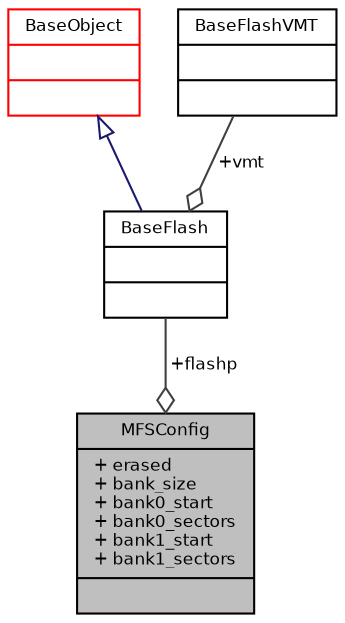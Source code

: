 digraph "MFSConfig"
{
  bgcolor="transparent";
  edge [fontname="Helvetica",fontsize="8",labelfontname="Helvetica",labelfontsize="8"];
  node [fontname="Helvetica",fontsize="8",shape=record];
  Node1 [label="{MFSConfig\n|+ erased\l+ bank_size\l+ bank0_start\l+ bank0_sectors\l+ bank1_start\l+ bank1_sectors\l|}",height=0.2,width=0.4,color="black", fillcolor="grey75", style="filled", fontcolor="black"];
  Node2 -> Node1 [color="grey25",fontsize="8",style="solid",label=" +flashp" ,arrowhead="odiamond",fontname="Helvetica"];
  Node2 [label="{BaseFlash\n||}",height=0.2,width=0.4,color="black",URL="$struct_base_flash.html",tooltip="Base flash class. "];
  Node3 -> Node2 [dir="back",color="midnightblue",fontsize="8",style="solid",arrowtail="onormal",fontname="Helvetica"];
  Node3 [label="{BaseObject\n||}",height=0.2,width=0.4,color="red",URL="$struct_base_object.html",tooltip="Base object class. "];
  Node5 -> Node2 [color="grey25",fontsize="8",style="solid",label=" +vmt" ,arrowhead="odiamond",fontname="Helvetica"];
  Node5 [label="{BaseFlashVMT\n||}",height=0.2,width=0.4,color="black",URL="$struct_base_flash_v_m_t.html",tooltip="BaseFlash virtual methods table. "];
}

